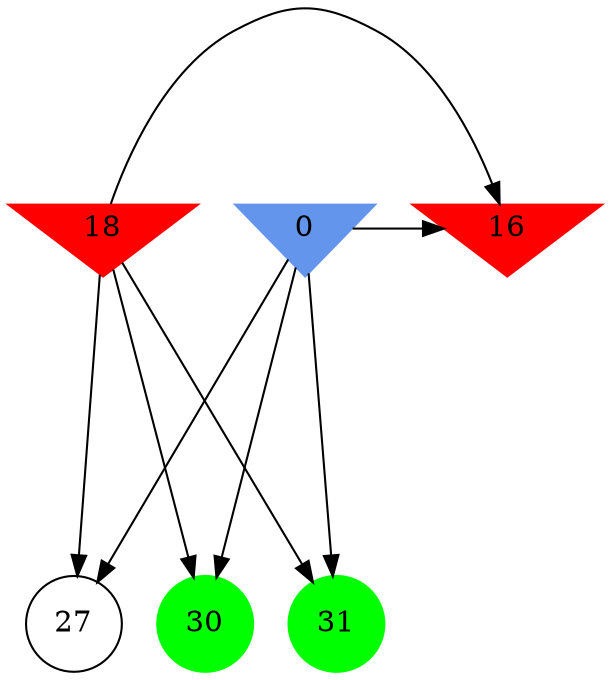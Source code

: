 digraph brain {
	ranksep=2.0;
	0 [shape=invtriangle,style=filled,color=cornflowerblue];
	16 [shape=invtriangle,style=filled,color=red];
	18 [shape=invtriangle,style=filled,color=red];
	27 [shape=circle,color=black];
	30 [shape=circle,style=filled,color=green];
	31 [shape=circle,style=filled,color=green];
	0	->	31;
	0	->	27;
	0	->	30;
	0	->	16;
	18	->	31;
	18	->	27;
	18	->	30;
	18	->	16;
	{ rank=same; 0; 16; 18; }
	{ rank=same; 27; }
	{ rank=same; 30; 31; }
}
